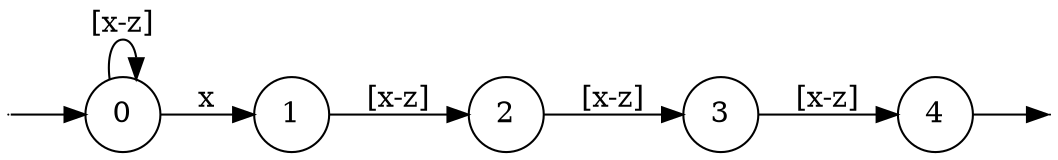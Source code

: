 digraph
{
  vcsn_context = "lal(xyz), b"
  rankdir = LR
  {
    node [shape = point, width = 0]
    I0
    F4
  }
  {
    node [shape = circle]
    0
    1
    2
    3
    4
  }
  I0 -> 0
  0 -> 0 [label = "[x-z]"]
  0 -> 1 [label = "x"]
  1 -> 2 [label = "[x-z]"]
  2 -> 3 [label = "[x-z]"]
  3 -> 4 [label = "[x-z]"]
  4 -> F4
}
